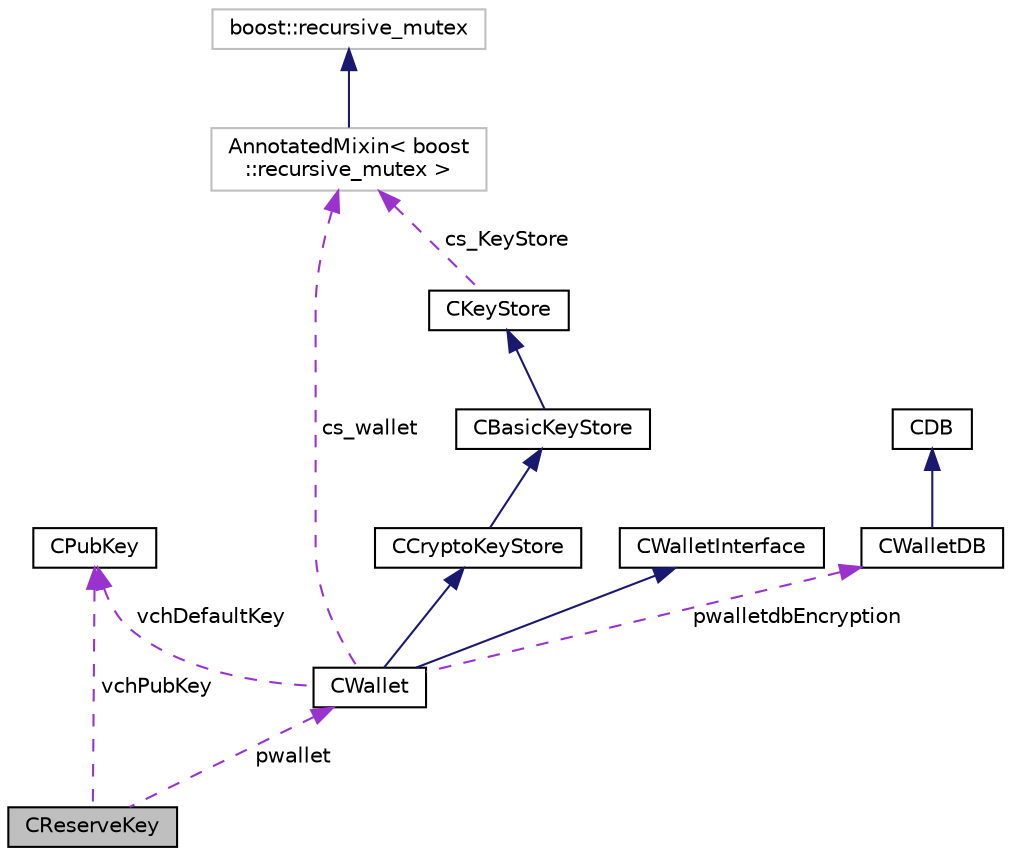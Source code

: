 digraph "CReserveKey"
{
  edge [fontname="Helvetica",fontsize="10",labelfontname="Helvetica",labelfontsize="10"];
  node [fontname="Helvetica",fontsize="10",shape=record];
  Node1 [label="CReserveKey",height=0.2,width=0.4,color="black", fillcolor="grey75", style="filled", fontcolor="black"];
  Node2 -> Node1 [dir="back",color="darkorchid3",fontsize="10",style="dashed",label=" vchPubKey" ,fontname="Helvetica"];
  Node2 [label="CPubKey",height=0.2,width=0.4,color="black", fillcolor="white", style="filled",URL="$da/d4e/class_c_pub_key.html",tooltip="An encapsulated public key. "];
  Node3 -> Node1 [dir="back",color="darkorchid3",fontsize="10",style="dashed",label=" pwallet" ,fontname="Helvetica"];
  Node3 [label="CWallet",height=0.2,width=0.4,color="black", fillcolor="white", style="filled",URL="$d2/de5/class_c_wallet.html",tooltip="A CWallet is an extension of a keystore, which also maintains a set of transactions and balances..."];
  Node4 -> Node3 [dir="back",color="midnightblue",fontsize="10",style="solid",fontname="Helvetica"];
  Node4 [label="CCryptoKeyStore",height=0.2,width=0.4,color="black", fillcolor="white", style="filled",URL="$db/dad/class_c_crypto_key_store.html",tooltip="Keystore which keeps the private keys encrypted. "];
  Node5 -> Node4 [dir="back",color="midnightblue",fontsize="10",style="solid",fontname="Helvetica"];
  Node5 [label="CBasicKeyStore",height=0.2,width=0.4,color="black", fillcolor="white", style="filled",URL="$db/db1/class_c_basic_key_store.html",tooltip="Basic key store, that keeps keys in an address->secret map. "];
  Node6 -> Node5 [dir="back",color="midnightblue",fontsize="10",style="solid",fontname="Helvetica"];
  Node6 [label="CKeyStore",height=0.2,width=0.4,color="black", fillcolor="white", style="filled",URL="$d0/dc3/class_c_key_store.html",tooltip="A virtual base class for key stores. "];
  Node7 -> Node6 [dir="back",color="darkorchid3",fontsize="10",style="dashed",label=" cs_KeyStore" ,fontname="Helvetica"];
  Node7 [label="AnnotatedMixin\< boost\l::recursive_mutex \>",height=0.2,width=0.4,color="grey75", fillcolor="white", style="filled"];
  Node8 -> Node7 [dir="back",color="midnightblue",fontsize="10",style="solid",fontname="Helvetica"];
  Node8 [label="boost::recursive_mutex",height=0.2,width=0.4,color="grey75", fillcolor="white", style="filled"];
  Node9 -> Node3 [dir="back",color="midnightblue",fontsize="10",style="solid",fontname="Helvetica"];
  Node9 [label="CWalletInterface",height=0.2,width=0.4,color="black", fillcolor="white", style="filled",URL="$dc/d1a/class_c_wallet_interface.html"];
  Node2 -> Node3 [dir="back",color="darkorchid3",fontsize="10",style="dashed",label=" vchDefaultKey" ,fontname="Helvetica"];
  Node7 -> Node3 [dir="back",color="darkorchid3",fontsize="10",style="dashed",label=" cs_wallet" ,fontname="Helvetica"];
  Node10 -> Node3 [dir="back",color="darkorchid3",fontsize="10",style="dashed",label=" pwalletdbEncryption" ,fontname="Helvetica"];
  Node10 [label="CWalletDB",height=0.2,width=0.4,color="black", fillcolor="white", style="filled",URL="$d4/d90/class_c_wallet_d_b.html",tooltip="Access to the wallet database (wallet.dat) "];
  Node11 -> Node10 [dir="back",color="midnightblue",fontsize="10",style="solid",fontname="Helvetica"];
  Node11 [label="CDB",height=0.2,width=0.4,color="black", fillcolor="white", style="filled",URL="$d1/d2e/class_c_d_b.html",tooltip="RAII class that provides access to a Berkeley database. "];
}
